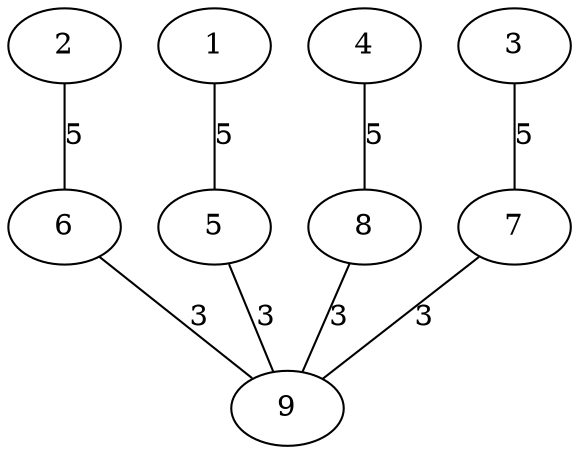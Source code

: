 graph {
"7" -- "9" [label="3"]
"6" -- "9" [label="3"]
"5" -- "9" [label="3"]
"8" -- "9" [label="3"]
"3" -- "7" [label="5"]
"2" -- "6" [label="5"]
"1" -- "5" [label="5"]
"4" -- "8" [label="5"]
}